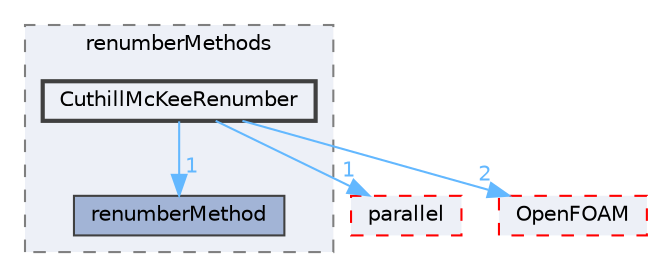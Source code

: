 digraph "src/renumber/renumberMethods/CuthillMcKeeRenumber"
{
 // LATEX_PDF_SIZE
  bgcolor="transparent";
  edge [fontname=Helvetica,fontsize=10,labelfontname=Helvetica,labelfontsize=10];
  node [fontname=Helvetica,fontsize=10,shape=box,height=0.2,width=0.4];
  compound=true
  subgraph clusterdir_9e5805c39c1270dd5674b9b6b0d61546 {
    graph [ bgcolor="#edf0f7", pencolor="grey50", label="renumberMethods", fontname=Helvetica,fontsize=10 style="filled,dashed", URL="dir_9e5805c39c1270dd5674b9b6b0d61546.html",tooltip=""]
  dir_7e8cb84010c18ee64866a2dfba113969 [label="renumberMethod", fillcolor="#a2b4d6", color="grey25", style="filled", URL="dir_7e8cb84010c18ee64866a2dfba113969.html",tooltip=""];
  dir_b468e2d168378791d813268c9e3519bb [label="CuthillMcKeeRenumber", fillcolor="#edf0f7", color="grey25", style="filled,bold", URL="dir_b468e2d168378791d813268c9e3519bb.html",tooltip=""];
  }
  dir_72b2b5518d1565784443265ec6729f79 [label="parallel", fillcolor="#edf0f7", color="red", style="filled,dashed", URL="dir_72b2b5518d1565784443265ec6729f79.html",tooltip=""];
  dir_c5473ff19b20e6ec4dfe5c310b3778a8 [label="OpenFOAM", fillcolor="#edf0f7", color="red", style="filled,dashed", URL="dir_c5473ff19b20e6ec4dfe5c310b3778a8.html",tooltip=""];
  dir_b468e2d168378791d813268c9e3519bb->dir_72b2b5518d1565784443265ec6729f79 [headlabel="1", labeldistance=1.5 headhref="dir_000750_002780.html" href="dir_000750_002780.html" color="steelblue1" fontcolor="steelblue1"];
  dir_b468e2d168378791d813268c9e3519bb->dir_7e8cb84010c18ee64866a2dfba113969 [headlabel="1", labeldistance=1.5 headhref="dir_000750_003323.html" href="dir_000750_003323.html" color="steelblue1" fontcolor="steelblue1"];
  dir_b468e2d168378791d813268c9e3519bb->dir_c5473ff19b20e6ec4dfe5c310b3778a8 [headlabel="2", labeldistance=1.5 headhref="dir_000750_002695.html" href="dir_000750_002695.html" color="steelblue1" fontcolor="steelblue1"];
}
